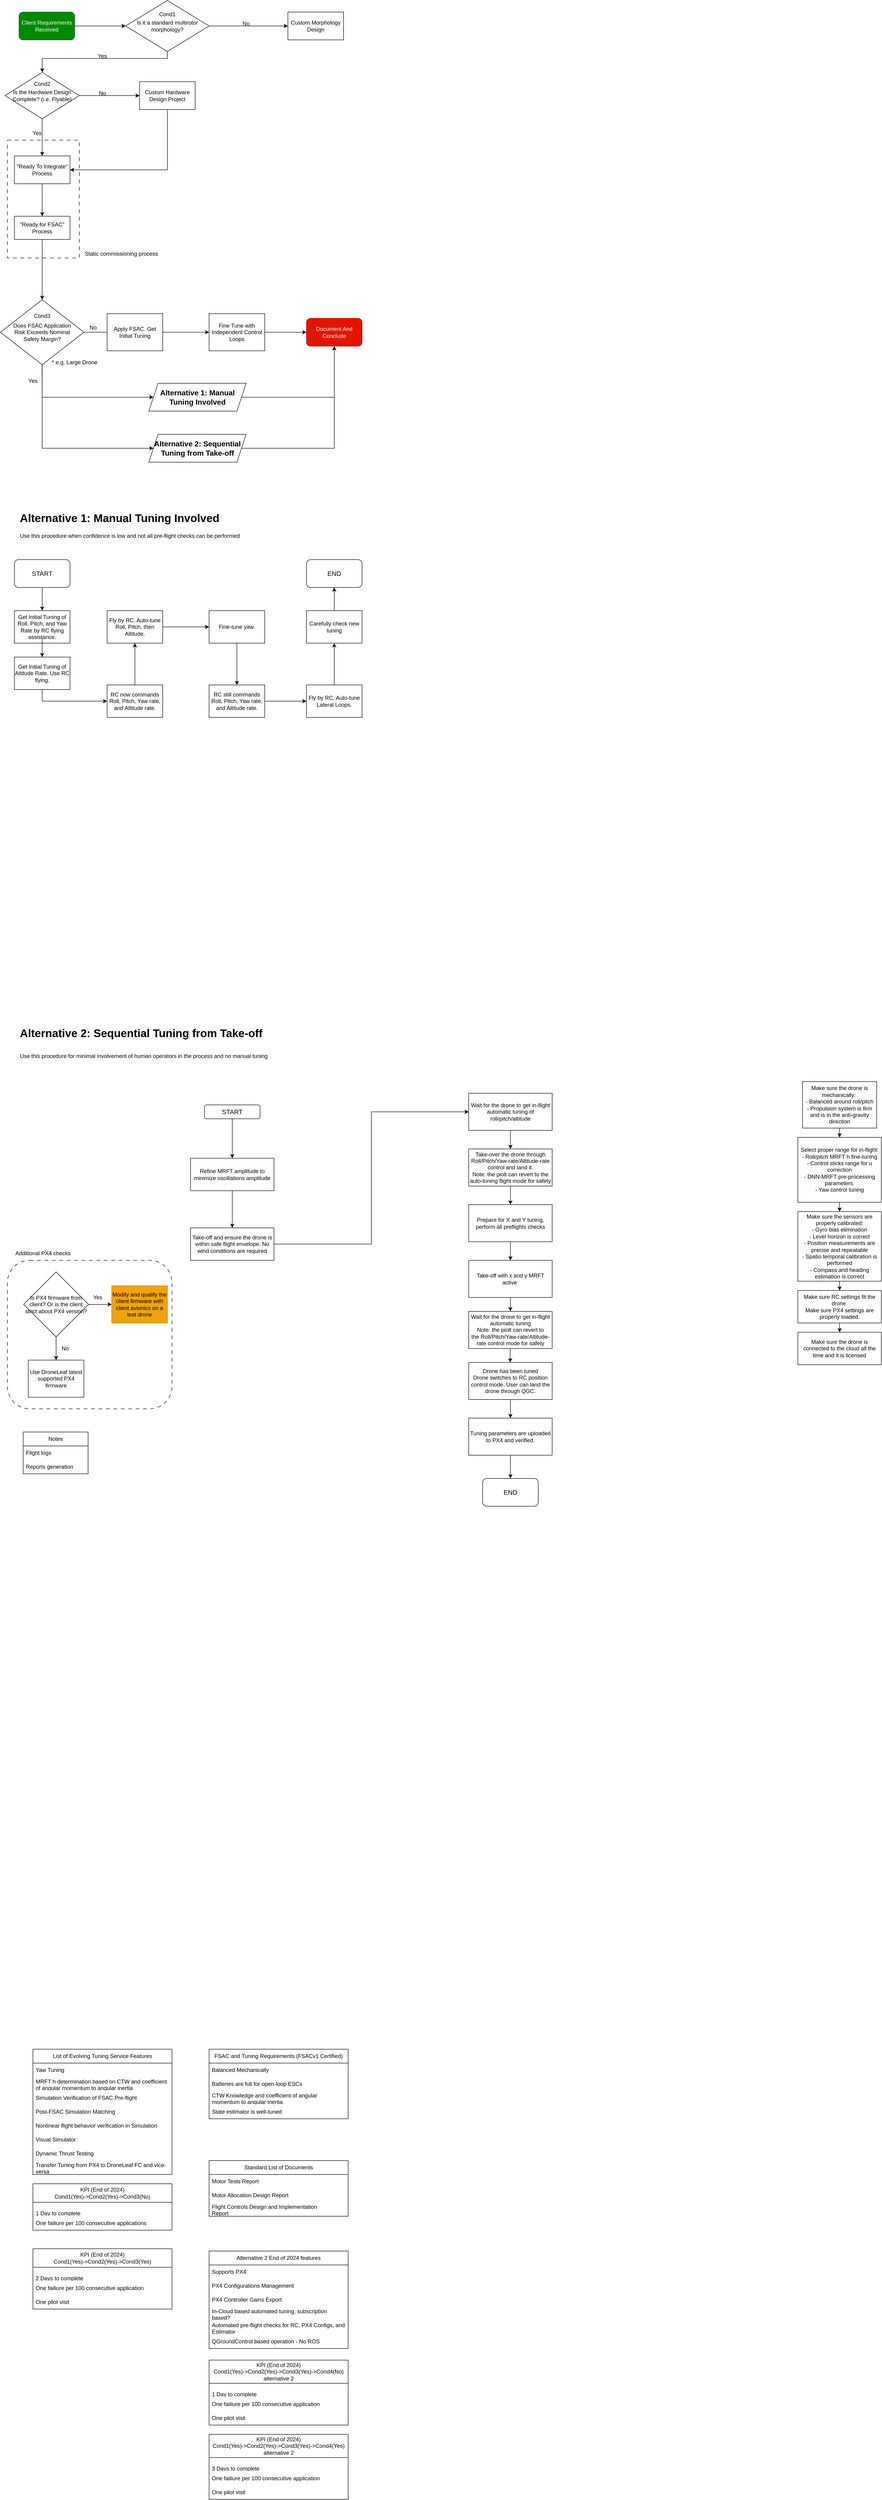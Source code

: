 <mxfile version="25.0.1">
  <diagram name="Page-1" id="izCItK5VorsNNd59iz4u">
    <mxGraphModel dx="993" dy="635" grid="1" gridSize="10" guides="1" tooltips="1" connect="1" arrows="1" fold="1" page="1" pageScale="1" pageWidth="850" pageHeight="1100" math="0" shadow="0">
      <root>
        <mxCell id="0" />
        <mxCell id="1" parent="0" />
        <mxCell id="DKOdvGpKEaqnOgcf_qUs-12" value="" style="rounded=1;whiteSpace=wrap;html=1;fillColor=none;dashed=1;dashPattern=8 8;" vertex="1" parent="1">
          <mxGeometry x="15" y="2740" width="355" height="320" as="geometry" />
        </mxCell>
        <mxCell id="mrgJpv-Cbxdc2usGM0ly-1" value="" style="rounded=0;whiteSpace=wrap;html=1;fillColor=none;dashed=1;dashPattern=8 8;" parent="1" vertex="1">
          <mxGeometry x="15" y="326" width="155" height="254" as="geometry" />
        </mxCell>
        <mxCell id="Sihe68HLiFX0lgeWzyt1-1" value="Is it a standard multirotor morphology?" style="rhombus;whiteSpace=wrap;html=1;" parent="1" vertex="1">
          <mxGeometry x="270" y="25" width="180" height="110" as="geometry" />
        </mxCell>
        <mxCell id="Sihe68HLiFX0lgeWzyt1-2" value="Client Requirements Received" style="rounded=1;whiteSpace=wrap;html=1;fillColor=#008a00;fontColor=#ffffff;strokeColor=#005700;" parent="1" vertex="1">
          <mxGeometry x="40" y="50" width="120" height="60" as="geometry" />
        </mxCell>
        <mxCell id="Sihe68HLiFX0lgeWzyt1-3" value="Custom Morphology Design" style="rounded=0;whiteSpace=wrap;html=1;" parent="1" vertex="1">
          <mxGeometry x="620" y="50" width="120" height="60" as="geometry" />
        </mxCell>
        <mxCell id="Sihe68HLiFX0lgeWzyt1-4" value="" style="endArrow=classic;html=1;rounded=0;exitX=1;exitY=0.5;exitDx=0;exitDy=0;" parent="1" source="Sihe68HLiFX0lgeWzyt1-1" target="Sihe68HLiFX0lgeWzyt1-3" edge="1">
          <mxGeometry width="50" height="50" relative="1" as="geometry">
            <mxPoint x="400" y="450" as="sourcePoint" />
            <mxPoint x="450" y="400" as="targetPoint" />
          </mxGeometry>
        </mxCell>
        <mxCell id="Sihe68HLiFX0lgeWzyt1-5" value="&lt;div&gt;No&lt;/div&gt;" style="text;html=1;align=center;verticalAlign=middle;whiteSpace=wrap;rounded=0;" parent="1" vertex="1">
          <mxGeometry x="500" y="60" width="60" height="30" as="geometry" />
        </mxCell>
        <mxCell id="Sihe68HLiFX0lgeWzyt1-6" value="" style="endArrow=classic;html=1;rounded=0;exitX=1;exitY=0.5;exitDx=0;exitDy=0;" parent="1" source="Sihe68HLiFX0lgeWzyt1-2" target="Sihe68HLiFX0lgeWzyt1-1" edge="1">
          <mxGeometry width="50" height="50" relative="1" as="geometry">
            <mxPoint x="400" y="450" as="sourcePoint" />
            <mxPoint x="450" y="400" as="targetPoint" />
          </mxGeometry>
        </mxCell>
        <mxCell id="Sihe68HLiFX0lgeWzyt1-9" value="" style="endArrow=classic;html=1;rounded=0;exitX=0.5;exitY=1;exitDx=0;exitDy=0;entryX=0.5;entryY=0;entryDx=0;entryDy=0;" parent="1" source="Sihe68HLiFX0lgeWzyt1-1" edge="1">
          <mxGeometry width="50" height="50" relative="1" as="geometry">
            <mxPoint x="400" y="450" as="sourcePoint" />
            <mxPoint x="90" y="180" as="targetPoint" />
            <Array as="points">
              <mxPoint x="360" y="150" />
              <mxPoint x="90" y="150" />
            </Array>
          </mxGeometry>
        </mxCell>
        <mxCell id="Sihe68HLiFX0lgeWzyt1-10" value="Yes" style="text;html=1;align=center;verticalAlign=middle;whiteSpace=wrap;rounded=0;" parent="1" vertex="1">
          <mxGeometry x="190" y="130" width="60" height="30" as="geometry" />
        </mxCell>
        <mxCell id="Sihe68HLiFX0lgeWzyt1-11" value="&quot;Ready To Integrate&quot; Process" style="rounded=0;whiteSpace=wrap;html=1;" parent="1" vertex="1">
          <mxGeometry x="30" y="360" width="120" height="60" as="geometry" />
        </mxCell>
        <mxCell id="Sihe68HLiFX0lgeWzyt1-12" value="Is the Hardware Design Complete? (i.e. Flyable)" style="rhombus;whiteSpace=wrap;html=1;" parent="1" vertex="1">
          <mxGeometry x="10" y="180" width="160" height="100" as="geometry" />
        </mxCell>
        <mxCell id="Sihe68HLiFX0lgeWzyt1-13" value="Custom Hardware Design Project" style="rounded=0;whiteSpace=wrap;html=1;" parent="1" vertex="1">
          <mxGeometry x="300" y="200" width="120" height="60" as="geometry" />
        </mxCell>
        <mxCell id="Sihe68HLiFX0lgeWzyt1-14" value="" style="endArrow=classic;html=1;rounded=0;exitX=1;exitY=0.5;exitDx=0;exitDy=0;" parent="1" source="Sihe68HLiFX0lgeWzyt1-12" edge="1">
          <mxGeometry width="50" height="50" relative="1" as="geometry">
            <mxPoint x="200" y="230" as="sourcePoint" />
            <mxPoint x="300" y="230" as="targetPoint" />
          </mxGeometry>
        </mxCell>
        <mxCell id="Sihe68HLiFX0lgeWzyt1-15" value="&lt;div&gt;No&lt;/div&gt;" style="text;html=1;align=center;verticalAlign=middle;whiteSpace=wrap;rounded=0;" parent="1" vertex="1">
          <mxGeometry x="190" y="210" width="60" height="30" as="geometry" />
        </mxCell>
        <mxCell id="Sihe68HLiFX0lgeWzyt1-16" value="" style="endArrow=classic;html=1;rounded=0;exitX=0.5;exitY=1;exitDx=0;exitDy=0;entryX=0.5;entryY=0;entryDx=0;entryDy=0;" parent="1" source="Sihe68HLiFX0lgeWzyt1-12" target="Sihe68HLiFX0lgeWzyt1-11" edge="1">
          <mxGeometry width="50" height="50" relative="1" as="geometry">
            <mxPoint x="460" y="90" as="sourcePoint" />
            <mxPoint x="630" y="90" as="targetPoint" />
          </mxGeometry>
        </mxCell>
        <mxCell id="Sihe68HLiFX0lgeWzyt1-17" value="Yes" style="text;html=1;align=center;verticalAlign=middle;whiteSpace=wrap;rounded=0;" parent="1" vertex="1">
          <mxGeometry x="49" y="296" width="60" height="30" as="geometry" />
        </mxCell>
        <mxCell id="Sihe68HLiFX0lgeWzyt1-20" value="" style="endArrow=classic;html=1;rounded=0;exitX=0.5;exitY=1;exitDx=0;exitDy=0;entryX=1;entryY=0.5;entryDx=0;entryDy=0;" parent="1" source="Sihe68HLiFX0lgeWzyt1-13" target="Sihe68HLiFX0lgeWzyt1-11" edge="1">
          <mxGeometry width="50" height="50" relative="1" as="geometry">
            <mxPoint x="170" y="90" as="sourcePoint" />
            <mxPoint x="280" y="90" as="targetPoint" />
            <Array as="points">
              <mxPoint x="360" y="390" />
            </Array>
          </mxGeometry>
        </mxCell>
        <mxCell id="Sihe68HLiFX0lgeWzyt1-21" value="" style="endArrow=classic;html=1;rounded=0;exitX=0.5;exitY=1;exitDx=0;exitDy=0;entryX=0.5;entryY=0;entryDx=0;entryDy=0;" parent="1" source="Sihe68HLiFX0lgeWzyt1-11" target="Sihe68HLiFX0lgeWzyt1-23" edge="1">
          <mxGeometry width="50" height="50" relative="1" as="geometry">
            <mxPoint x="170" y="90" as="sourcePoint" />
            <mxPoint x="90" y="440" as="targetPoint" />
          </mxGeometry>
        </mxCell>
        <mxCell id="Sihe68HLiFX0lgeWzyt1-23" value="&quot;Ready for FSAC&quot; Process" style="rounded=0;whiteSpace=wrap;html=1;" parent="1" vertex="1">
          <mxGeometry x="30" y="490" width="120" height="50" as="geometry" />
        </mxCell>
        <mxCell id="Sihe68HLiFX0lgeWzyt1-25" value="" style="endArrow=classic;html=1;rounded=0;exitX=0.5;exitY=1;exitDx=0;exitDy=0;entryX=0.5;entryY=0;entryDx=0;entryDy=0;" parent="1" source="Sihe68HLiFX0lgeWzyt1-23" edge="1">
          <mxGeometry width="50" height="50" relative="1" as="geometry">
            <mxPoint x="99.5" y="540" as="sourcePoint" />
            <mxPoint x="90" y="670" as="targetPoint" />
          </mxGeometry>
        </mxCell>
        <mxCell id="Sihe68HLiFX0lgeWzyt1-26" value="Does FSAC Application Risk Exceeds Nominal Safety Margin?" style="rhombus;whiteSpace=wrap;html=1;spacing=18;" parent="1" vertex="1">
          <mxGeometry y="670" width="180" height="140" as="geometry" />
        </mxCell>
        <mxCell id="Sihe68HLiFX0lgeWzyt1-28" value="" style="endArrow=classic;html=1;rounded=0;exitX=1;exitY=0.5;exitDx=0;exitDy=0;" parent="1" edge="1">
          <mxGeometry width="50" height="50" relative="1" as="geometry">
            <mxPoint x="180" y="740" as="sourcePoint" />
            <mxPoint x="350" y="740" as="targetPoint" />
          </mxGeometry>
        </mxCell>
        <mxCell id="Sihe68HLiFX0lgeWzyt1-29" value="&lt;div&gt;No&lt;/div&gt;" style="text;html=1;align=center;verticalAlign=middle;whiteSpace=wrap;rounded=0;" parent="1" vertex="1">
          <mxGeometry x="170" y="715" width="60" height="30" as="geometry" />
        </mxCell>
        <mxCell id="Sihe68HLiFX0lgeWzyt1-30" value="Apply FSAC. Get Initial Tuning" style="rounded=0;whiteSpace=wrap;html=1;" parent="1" vertex="1">
          <mxGeometry x="230" y="700" width="120" height="80" as="geometry" />
        </mxCell>
        <mxCell id="Sihe68HLiFX0lgeWzyt1-31" value="Yes" style="text;html=1;align=center;verticalAlign=middle;whiteSpace=wrap;rounded=0;" parent="1" vertex="1">
          <mxGeometry x="40" y="830" width="60" height="30" as="geometry" />
        </mxCell>
        <mxCell id="Sihe68HLiFX0lgeWzyt1-32" value="" style="endArrow=classic;html=1;rounded=0;exitX=0.5;exitY=1;exitDx=0;exitDy=0;entryX=0;entryY=0.5;entryDx=0;entryDy=0;" parent="1" target="kK3d28XH1DaZ-TZ7ljom-17" edge="1">
          <mxGeometry width="50" height="50" relative="1" as="geometry">
            <mxPoint x="89.71" y="810" as="sourcePoint" />
            <mxPoint x="90" y="860" as="targetPoint" />
            <Array as="points">
              <mxPoint x="90" y="880" />
            </Array>
          </mxGeometry>
        </mxCell>
        <mxCell id="Sihe68HLiFX0lgeWzyt1-34" value="* e.g. Large Drone" style="text;html=1;align=center;verticalAlign=middle;whiteSpace=wrap;rounded=0;" parent="1" vertex="1">
          <mxGeometry x="90" y="790" width="140" height="30" as="geometry" />
        </mxCell>
        <mxCell id="Sihe68HLiFX0lgeWzyt1-35" value="List of Evolving Tuning Service Features" style="swimlane;fontStyle=0;childLayout=stackLayout;horizontal=1;startSize=30;horizontalStack=0;resizeParent=1;resizeParentMax=0;resizeLast=0;collapsible=1;marginBottom=0;whiteSpace=wrap;html=1;" parent="1" vertex="1">
          <mxGeometry x="70" y="4440" width="300" height="270" as="geometry" />
        </mxCell>
        <mxCell id="Sihe68HLiFX0lgeWzyt1-36" value="Yaw Tuning" style="text;strokeColor=none;fillColor=none;align=left;verticalAlign=middle;spacingLeft=4;spacingRight=4;overflow=hidden;points=[[0,0.5],[1,0.5]];portConstraint=eastwest;rotatable=0;whiteSpace=wrap;html=1;" parent="Sihe68HLiFX0lgeWzyt1-35" vertex="1">
          <mxGeometry y="30" width="300" height="30" as="geometry" />
        </mxCell>
        <mxCell id="Sihe68HLiFX0lgeWzyt1-83" value="MRFT h determination based on CTW and coefficient of angular momentum to angular inertia" style="text;strokeColor=none;fillColor=none;align=left;verticalAlign=middle;spacingLeft=4;spacingRight=4;overflow=hidden;points=[[0,0.5],[1,0.5]];portConstraint=eastwest;rotatable=0;whiteSpace=wrap;html=1;" parent="Sihe68HLiFX0lgeWzyt1-35" vertex="1">
          <mxGeometry y="60" width="300" height="30" as="geometry" />
        </mxCell>
        <mxCell id="Sihe68HLiFX0lgeWzyt1-37" value="Simulation Verification of FSAC Pre-flight" style="text;strokeColor=none;fillColor=none;align=left;verticalAlign=middle;spacingLeft=4;spacingRight=4;overflow=hidden;points=[[0,0.5],[1,0.5]];portConstraint=eastwest;rotatable=0;whiteSpace=wrap;html=1;" parent="Sihe68HLiFX0lgeWzyt1-35" vertex="1">
          <mxGeometry y="90" width="300" height="30" as="geometry" />
        </mxCell>
        <mxCell id="Sihe68HLiFX0lgeWzyt1-38" value="&lt;div&gt;Post-FSAC Simulation Matching&lt;/div&gt;" style="text;strokeColor=none;fillColor=none;align=left;verticalAlign=middle;spacingLeft=4;spacingRight=4;overflow=hidden;points=[[0,0.5],[1,0.5]];portConstraint=eastwest;rotatable=0;whiteSpace=wrap;html=1;" parent="Sihe68HLiFX0lgeWzyt1-35" vertex="1">
          <mxGeometry y="120" width="300" height="30" as="geometry" />
        </mxCell>
        <mxCell id="Sihe68HLiFX0lgeWzyt1-62" value="Nonlinear flight behavior verification in Simulation" style="text;strokeColor=none;fillColor=none;align=left;verticalAlign=middle;spacingLeft=4;spacingRight=4;overflow=hidden;points=[[0,0.5],[1,0.5]];portConstraint=eastwest;rotatable=0;whiteSpace=wrap;html=1;" parent="Sihe68HLiFX0lgeWzyt1-35" vertex="1">
          <mxGeometry y="150" width="300" height="30" as="geometry" />
        </mxCell>
        <mxCell id="Sihe68HLiFX0lgeWzyt1-66" value="Visual Simulator" style="text;strokeColor=none;fillColor=none;align=left;verticalAlign=middle;spacingLeft=4;spacingRight=4;overflow=hidden;points=[[0,0.5],[1,0.5]];portConstraint=eastwest;rotatable=0;whiteSpace=wrap;html=1;" parent="Sihe68HLiFX0lgeWzyt1-35" vertex="1">
          <mxGeometry y="180" width="300" height="30" as="geometry" />
        </mxCell>
        <mxCell id="Sihe68HLiFX0lgeWzyt1-89" value="Dynamic Thrust Testing" style="text;strokeColor=none;fillColor=none;align=left;verticalAlign=middle;spacingLeft=4;spacingRight=4;overflow=hidden;points=[[0,0.5],[1,0.5]];portConstraint=eastwest;rotatable=0;whiteSpace=wrap;html=1;" parent="Sihe68HLiFX0lgeWzyt1-35" vertex="1">
          <mxGeometry y="210" width="300" height="30" as="geometry" />
        </mxCell>
        <mxCell id="D-SbIaxSeyrEKUv8--m0-10" value="Transfer Tuning from PX4 to DroneLeaf FC and vice-versa" style="text;strokeColor=none;fillColor=none;align=left;verticalAlign=middle;spacingLeft=4;spacingRight=4;overflow=hidden;points=[[0,0.5],[1,0.5]];portConstraint=eastwest;rotatable=0;whiteSpace=wrap;html=1;" parent="Sihe68HLiFX0lgeWzyt1-35" vertex="1">
          <mxGeometry y="240" width="300" height="30" as="geometry" />
        </mxCell>
        <mxCell id="Sihe68HLiFX0lgeWzyt1-55" value="Fine Tune with Independent Control Loops" style="rounded=0;whiteSpace=wrap;html=1;" parent="1" vertex="1">
          <mxGeometry x="450" y="700" width="120" height="80" as="geometry" />
        </mxCell>
        <mxCell id="Sihe68HLiFX0lgeWzyt1-56" value="" style="endArrow=classic;html=1;rounded=0;exitX=1;exitY=0.5;exitDx=0;exitDy=0;entryX=0;entryY=0.5;entryDx=0;entryDy=0;" parent="1" source="Sihe68HLiFX0lgeWzyt1-30" target="Sihe68HLiFX0lgeWzyt1-55" edge="1">
          <mxGeometry width="50" height="50" relative="1" as="geometry">
            <mxPoint x="360" y="905" as="sourcePoint" />
            <mxPoint x="460" y="905" as="targetPoint" />
          </mxGeometry>
        </mxCell>
        <mxCell id="Sihe68HLiFX0lgeWzyt1-57" value="FSAC and Tuning Requirements (FSACv1 Certified)" style="swimlane;fontStyle=0;childLayout=stackLayout;horizontal=1;startSize=30;horizontalStack=0;resizeParent=1;resizeParentMax=0;resizeLast=0;collapsible=1;marginBottom=0;whiteSpace=wrap;html=1;" parent="1" vertex="1">
          <mxGeometry x="450" y="4440" width="300" height="150" as="geometry" />
        </mxCell>
        <mxCell id="Sihe68HLiFX0lgeWzyt1-58" value="Balanced Mechanically" style="text;strokeColor=none;fillColor=none;align=left;verticalAlign=middle;spacingLeft=4;spacingRight=4;overflow=hidden;points=[[0,0.5],[1,0.5]];portConstraint=eastwest;rotatable=0;whiteSpace=wrap;html=1;" parent="Sihe68HLiFX0lgeWzyt1-57" vertex="1">
          <mxGeometry y="30" width="300" height="30" as="geometry" />
        </mxCell>
        <mxCell id="Sihe68HLiFX0lgeWzyt1-59" value="&lt;div&gt;Batteries are full for open-loop ESCs&lt;/div&gt;" style="text;strokeColor=none;fillColor=none;align=left;verticalAlign=middle;spacingLeft=4;spacingRight=4;overflow=hidden;points=[[0,0.5],[1,0.5]];portConstraint=eastwest;rotatable=0;whiteSpace=wrap;html=1;" parent="Sihe68HLiFX0lgeWzyt1-57" vertex="1">
          <mxGeometry y="60" width="300" height="30" as="geometry" />
        </mxCell>
        <mxCell id="Sihe68HLiFX0lgeWzyt1-82" value="CTW Knowledge and coefficient of angular momentum to angular inertia" style="text;strokeColor=none;fillColor=none;align=left;verticalAlign=middle;spacingLeft=4;spacingRight=4;overflow=hidden;points=[[0,0.5],[1,0.5]];portConstraint=eastwest;rotatable=0;whiteSpace=wrap;html=1;" parent="Sihe68HLiFX0lgeWzyt1-57" vertex="1">
          <mxGeometry y="90" width="300" height="30" as="geometry" />
        </mxCell>
        <mxCell id="Sihe68HLiFX0lgeWzyt1-88" value="State estimator is well-tuned" style="text;strokeColor=none;fillColor=none;align=left;verticalAlign=middle;spacingLeft=4;spacingRight=4;overflow=hidden;points=[[0,0.5],[1,0.5]];portConstraint=eastwest;rotatable=0;whiteSpace=wrap;html=1;" parent="Sihe68HLiFX0lgeWzyt1-57" vertex="1">
          <mxGeometry y="120" width="300" height="30" as="geometry" />
        </mxCell>
        <mxCell id="Sihe68HLiFX0lgeWzyt1-63" value="Document And Conclude" style="rounded=1;whiteSpace=wrap;html=1;fillColor=#e51400;fontColor=#ffffff;strokeColor=#B20000;" parent="1" vertex="1">
          <mxGeometry x="660" y="710" width="120" height="60" as="geometry" />
        </mxCell>
        <mxCell id="Sihe68HLiFX0lgeWzyt1-64" value="" style="endArrow=classic;html=1;rounded=0;exitX=1;exitY=0.5;exitDx=0;exitDy=0;entryX=0;entryY=0.5;entryDx=0;entryDy=0;" parent="1" source="Sihe68HLiFX0lgeWzyt1-55" target="Sihe68HLiFX0lgeWzyt1-63" edge="1">
          <mxGeometry width="50" height="50" relative="1" as="geometry">
            <mxPoint x="360" y="750" as="sourcePoint" />
            <mxPoint x="460" y="750" as="targetPoint" />
          </mxGeometry>
        </mxCell>
        <mxCell id="Sihe68HLiFX0lgeWzyt1-67" value="KPI (End of 2024)&lt;br&gt;&lt;div&gt;Cond1(Yes)-&amp;gt;Cond2(Yes)-&amp;gt;Cond3(No)&lt;/div&gt;" style="swimlane;fontStyle=0;childLayout=stackLayout;horizontal=1;startSize=40;horizontalStack=0;resizeParent=1;resizeParentMax=0;resizeLast=0;collapsible=1;marginBottom=0;whiteSpace=wrap;html=1;" parent="1" vertex="1">
          <mxGeometry x="70" y="4730" width="300" height="100" as="geometry" />
        </mxCell>
        <mxCell id="Sihe68HLiFX0lgeWzyt1-68" value="&lt;div&gt;&lt;br&gt;&lt;/div&gt;&lt;div&gt;1 Day to complete&lt;/div&gt;&lt;div&gt;&lt;br&gt;&lt;/div&gt;" style="text;strokeColor=none;fillColor=none;align=left;verticalAlign=middle;spacingLeft=4;spacingRight=4;overflow=hidden;points=[[0,0.5],[1,0.5]];portConstraint=eastwest;rotatable=0;whiteSpace=wrap;html=1;" parent="Sihe68HLiFX0lgeWzyt1-67" vertex="1">
          <mxGeometry y="40" width="300" height="30" as="geometry" />
        </mxCell>
        <mxCell id="Sihe68HLiFX0lgeWzyt1-70" value="One failiure per 100 consecutive applications" style="text;strokeColor=none;fillColor=none;align=left;verticalAlign=middle;spacingLeft=4;spacingRight=4;overflow=hidden;points=[[0,0.5],[1,0.5]];portConstraint=eastwest;rotatable=0;whiteSpace=wrap;html=1;" parent="Sihe68HLiFX0lgeWzyt1-67" vertex="1">
          <mxGeometry y="70" width="300" height="30" as="geometry" />
        </mxCell>
        <mxCell id="Sihe68HLiFX0lgeWzyt1-73" value="Cond1" style="text;html=1;align=center;verticalAlign=middle;whiteSpace=wrap;rounded=0;" parent="1" vertex="1">
          <mxGeometry x="330" y="40" width="60" height="30" as="geometry" />
        </mxCell>
        <mxCell id="Sihe68HLiFX0lgeWzyt1-74" value="Cond2" style="text;html=1;align=center;verticalAlign=middle;whiteSpace=wrap;rounded=0;" parent="1" vertex="1">
          <mxGeometry x="60" y="190" width="60" height="30" as="geometry" />
        </mxCell>
        <mxCell id="Sihe68HLiFX0lgeWzyt1-75" value="&lt;div&gt;Cond3&lt;/div&gt;" style="text;html=1;align=center;verticalAlign=middle;whiteSpace=wrap;rounded=0;" parent="1" vertex="1">
          <mxGeometry x="60" y="690" width="60" height="30" as="geometry" />
        </mxCell>
        <mxCell id="Sihe68HLiFX0lgeWzyt1-76" value="Standard List of Documents" style="swimlane;fontStyle=0;childLayout=stackLayout;horizontal=1;startSize=30;horizontalStack=0;resizeParent=1;resizeParentMax=0;resizeLast=0;collapsible=1;marginBottom=0;whiteSpace=wrap;html=1;" parent="1" vertex="1">
          <mxGeometry x="450" y="4680" width="300" height="120" as="geometry" />
        </mxCell>
        <mxCell id="Sihe68HLiFX0lgeWzyt1-77" value="Motor Tests Report" style="text;strokeColor=none;fillColor=none;align=left;verticalAlign=middle;spacingLeft=4;spacingRight=4;overflow=hidden;points=[[0,0.5],[1,0.5]];portConstraint=eastwest;rotatable=0;whiteSpace=wrap;html=1;" parent="Sihe68HLiFX0lgeWzyt1-76" vertex="1">
          <mxGeometry y="30" width="300" height="30" as="geometry" />
        </mxCell>
        <mxCell id="Sihe68HLiFX0lgeWzyt1-78" value="Motor Allocation Design Report" style="text;strokeColor=none;fillColor=none;align=left;verticalAlign=middle;spacingLeft=4;spacingRight=4;overflow=hidden;points=[[0,0.5],[1,0.5]];portConstraint=eastwest;rotatable=0;whiteSpace=wrap;html=1;" parent="Sihe68HLiFX0lgeWzyt1-76" vertex="1">
          <mxGeometry y="60" width="300" height="30" as="geometry" />
        </mxCell>
        <mxCell id="Sihe68HLiFX0lgeWzyt1-90" value="Flight Controls Design and Implementation &lt;br&gt;Report" style="text;strokeColor=none;fillColor=none;align=left;verticalAlign=middle;spacingLeft=4;spacingRight=4;overflow=hidden;points=[[0,0.5],[1,0.5]];portConstraint=eastwest;rotatable=0;whiteSpace=wrap;html=1;" parent="Sihe68HLiFX0lgeWzyt1-76" vertex="1">
          <mxGeometry y="90" width="300" height="30" as="geometry" />
        </mxCell>
        <mxCell id="Sihe68HLiFX0lgeWzyt1-84" value="KPI (End of 2024)&lt;div&gt;Cond1(Yes)-&amp;gt;Cond2(Yes)-&amp;gt;Cond3(Yes)&lt;/div&gt;" style="swimlane;fontStyle=0;childLayout=stackLayout;horizontal=1;startSize=40;horizontalStack=0;resizeParent=1;resizeParentMax=0;resizeLast=0;collapsible=1;marginBottom=0;whiteSpace=wrap;html=1;" parent="1" vertex="1">
          <mxGeometry x="70" y="4870" width="300" height="130" as="geometry" />
        </mxCell>
        <mxCell id="Sihe68HLiFX0lgeWzyt1-85" value="&lt;div&gt;&lt;br&gt;&lt;/div&gt;&lt;div&gt;2 Days to complete&lt;/div&gt;&lt;div&gt;&lt;br&gt;&lt;/div&gt;" style="text;strokeColor=none;fillColor=none;align=left;verticalAlign=middle;spacingLeft=4;spacingRight=4;overflow=hidden;points=[[0,0.5],[1,0.5]];portConstraint=eastwest;rotatable=0;whiteSpace=wrap;html=1;" parent="Sihe68HLiFX0lgeWzyt1-84" vertex="1">
          <mxGeometry y="40" width="300" height="30" as="geometry" />
        </mxCell>
        <mxCell id="Sihe68HLiFX0lgeWzyt1-86" value="One failiure per 100 consecutive application" style="text;strokeColor=none;fillColor=none;align=left;verticalAlign=middle;spacingLeft=4;spacingRight=4;overflow=hidden;points=[[0,0.5],[1,0.5]];portConstraint=eastwest;rotatable=0;whiteSpace=wrap;html=1;" parent="Sihe68HLiFX0lgeWzyt1-84" vertex="1">
          <mxGeometry y="70" width="300" height="30" as="geometry" />
        </mxCell>
        <mxCell id="Sihe68HLiFX0lgeWzyt1-87" value="One pilot visit" style="text;strokeColor=none;fillColor=none;align=left;verticalAlign=middle;spacingLeft=4;spacingRight=4;overflow=hidden;points=[[0,0.5],[1,0.5]];portConstraint=eastwest;rotatable=0;whiteSpace=wrap;html=1;" parent="Sihe68HLiFX0lgeWzyt1-84" vertex="1">
          <mxGeometry y="100" width="300" height="30" as="geometry" />
        </mxCell>
        <mxCell id="kK3d28XH1DaZ-TZ7ljom-2" value="Get Initial Tuning of Roll, Pitch, and Yaw Rate by RC flying assistance." style="rounded=0;whiteSpace=wrap;html=1;" parent="1" vertex="1">
          <mxGeometry x="30" y="1340" width="120" height="70" as="geometry" />
        </mxCell>
        <mxCell id="kK3d28XH1DaZ-TZ7ljom-3" value="Get Initial Tuning of Altitude Rate. Use RC flying." style="rounded=0;whiteSpace=wrap;html=1;" parent="1" vertex="1">
          <mxGeometry x="30" y="1440" width="120" height="70" as="geometry" />
        </mxCell>
        <mxCell id="kK3d28XH1DaZ-TZ7ljom-4" value="" style="endArrow=classic;html=1;rounded=0;entryX=0.5;entryY=0;entryDx=0;entryDy=0;" parent="1" edge="1">
          <mxGeometry width="50" height="50" relative="1" as="geometry">
            <mxPoint x="90" y="1400" as="sourcePoint" />
            <mxPoint x="90" y="1440" as="targetPoint" />
          </mxGeometry>
        </mxCell>
        <mxCell id="kK3d28XH1DaZ-TZ7ljom-5" value="Fly by RC. Auto-tune Roll, Pitch, then Altitude." style="rounded=0;whiteSpace=wrap;html=1;" parent="1" vertex="1">
          <mxGeometry x="230" y="1340" width="120" height="70" as="geometry" />
        </mxCell>
        <mxCell id="kK3d28XH1DaZ-TZ7ljom-6" value="" style="endArrow=classic;html=1;rounded=0;exitX=0.5;exitY=1;exitDx=0;exitDy=0;entryX=0;entryY=0.5;entryDx=0;entryDy=0;" parent="1" source="kK3d28XH1DaZ-TZ7ljom-3" target="kK3d28XH1DaZ-TZ7ljom-9" edge="1">
          <mxGeometry width="50" height="50" relative="1" as="geometry">
            <mxPoint x="190" y="1230" as="sourcePoint" />
            <mxPoint x="360" y="1230" as="targetPoint" />
            <Array as="points">
              <mxPoint x="90" y="1535" />
            </Array>
          </mxGeometry>
        </mxCell>
        <mxCell id="kK3d28XH1DaZ-TZ7ljom-7" value="Fine-tune yaw." style="rounded=0;whiteSpace=wrap;html=1;" parent="1" vertex="1">
          <mxGeometry x="450" y="1340" width="120" height="70" as="geometry" />
        </mxCell>
        <mxCell id="kK3d28XH1DaZ-TZ7ljom-8" value="" style="endArrow=classic;html=1;rounded=0;exitX=1;exitY=0.5;exitDx=0;exitDy=0;entryX=0;entryY=0.5;entryDx=0;entryDy=0;" parent="1" source="kK3d28XH1DaZ-TZ7ljom-5" target="kK3d28XH1DaZ-TZ7ljom-7" edge="1">
          <mxGeometry width="50" height="50" relative="1" as="geometry">
            <mxPoint x="99.71" y="1400" as="sourcePoint" />
            <mxPoint x="100" y="1450" as="targetPoint" />
          </mxGeometry>
        </mxCell>
        <mxCell id="kK3d28XH1DaZ-TZ7ljom-9" value="RC now commands Roll, Pitch, Yaw rate, and Altitude rate." style="rounded=0;whiteSpace=wrap;html=1;" parent="1" vertex="1">
          <mxGeometry x="230" y="1500" width="120" height="70" as="geometry" />
        </mxCell>
        <mxCell id="kK3d28XH1DaZ-TZ7ljom-10" value="" style="endArrow=classic;html=1;rounded=0;exitX=0.5;exitY=0;exitDx=0;exitDy=0;" parent="1" source="kK3d28XH1DaZ-TZ7ljom-9" target="kK3d28XH1DaZ-TZ7ljom-5" edge="1">
          <mxGeometry width="50" height="50" relative="1" as="geometry">
            <mxPoint x="99.71" y="1400" as="sourcePoint" />
            <mxPoint x="100" y="1450" as="targetPoint" />
          </mxGeometry>
        </mxCell>
        <mxCell id="kK3d28XH1DaZ-TZ7ljom-11" value="RC still commands Roll, Pitch, Yaw rate, and Altitude rate." style="rounded=0;whiteSpace=wrap;html=1;" parent="1" vertex="1">
          <mxGeometry x="450" y="1500" width="120" height="70" as="geometry" />
        </mxCell>
        <mxCell id="kK3d28XH1DaZ-TZ7ljom-12" value="" style="endArrow=classic;html=1;rounded=0;exitX=0.5;exitY=1;exitDx=0;exitDy=0;entryX=0.5;entryY=0;entryDx=0;entryDy=0;" parent="1" source="kK3d28XH1DaZ-TZ7ljom-7" target="kK3d28XH1DaZ-TZ7ljom-11" edge="1">
          <mxGeometry width="50" height="50" relative="1" as="geometry">
            <mxPoint x="280" y="1510" as="sourcePoint" />
            <mxPoint x="280" y="1420" as="targetPoint" />
          </mxGeometry>
        </mxCell>
        <mxCell id="kK3d28XH1DaZ-TZ7ljom-13" value="Fly by RC. Auto-tune Lateral Loops." style="rounded=0;whiteSpace=wrap;html=1;" parent="1" vertex="1">
          <mxGeometry x="660" y="1500" width="120" height="70" as="geometry" />
        </mxCell>
        <mxCell id="kK3d28XH1DaZ-TZ7ljom-14" value="" style="endArrow=classic;html=1;rounded=0;exitX=1;exitY=0.5;exitDx=0;exitDy=0;entryX=0;entryY=0.5;entryDx=0;entryDy=0;" parent="1" source="kK3d28XH1DaZ-TZ7ljom-11" target="kK3d28XH1DaZ-TZ7ljom-13" edge="1">
          <mxGeometry width="50" height="50" relative="1" as="geometry">
            <mxPoint x="360" y="1385" as="sourcePoint" />
            <mxPoint x="460" y="1385" as="targetPoint" />
          </mxGeometry>
        </mxCell>
        <mxCell id="kK3d28XH1DaZ-TZ7ljom-15" value="" style="endArrow=classic;html=1;rounded=0;exitX=0.5;exitY=0;exitDx=0;exitDy=0;entryX=0.5;entryY=1;entryDx=0;entryDy=0;" parent="1" source="kK3d28XH1DaZ-TZ7ljom-13" target="kK3d28XH1DaZ-TZ7ljom-16" edge="1">
          <mxGeometry width="50" height="50" relative="1" as="geometry">
            <mxPoint x="719.41" y="1490" as="sourcePoint" />
            <mxPoint x="719.41" y="1400" as="targetPoint" />
          </mxGeometry>
        </mxCell>
        <mxCell id="kK3d28XH1DaZ-TZ7ljom-27" style="edgeStyle=orthogonalEdgeStyle;rounded=0;orthogonalLoop=1;jettySize=auto;html=1;exitX=0.5;exitY=0;exitDx=0;exitDy=0;entryX=0.5;entryY=1;entryDx=0;entryDy=0;" parent="1" source="kK3d28XH1DaZ-TZ7ljom-16" target="kK3d28XH1DaZ-TZ7ljom-25" edge="1">
          <mxGeometry relative="1" as="geometry" />
        </mxCell>
        <mxCell id="kK3d28XH1DaZ-TZ7ljom-16" value="Carefully check new tuning" style="rounded=0;whiteSpace=wrap;html=1;" parent="1" vertex="1">
          <mxGeometry x="660" y="1340" width="120" height="70" as="geometry" />
        </mxCell>
        <mxCell id="kK3d28XH1DaZ-TZ7ljom-18" style="edgeStyle=orthogonalEdgeStyle;rounded=0;orthogonalLoop=1;jettySize=auto;html=1;exitX=1;exitY=0.5;exitDx=0;exitDy=0;entryX=0.5;entryY=1;entryDx=0;entryDy=0;" parent="1" source="kK3d28XH1DaZ-TZ7ljom-17" target="Sihe68HLiFX0lgeWzyt1-63" edge="1">
          <mxGeometry relative="1" as="geometry">
            <mxPoint x="690" y="810" as="targetPoint" />
          </mxGeometry>
        </mxCell>
        <mxCell id="kK3d28XH1DaZ-TZ7ljom-17" value="Alternative 1: Manual Tuning Involved" style="shape=parallelogram;perimeter=parallelogramPerimeter;whiteSpace=wrap;html=1;fixedSize=1;fontStyle=1;fontSize=16;" parent="1" vertex="1">
          <mxGeometry x="320" y="850" width="210" height="60" as="geometry" />
        </mxCell>
        <mxCell id="kK3d28XH1DaZ-TZ7ljom-19" value="Alternative 2: Sequential Tuning from Take-off" style="shape=parallelogram;perimeter=parallelogramPerimeter;whiteSpace=wrap;html=1;fixedSize=1;fontStyle=1;fontSize=16;" parent="1" vertex="1">
          <mxGeometry x="320" y="960" width="210" height="60" as="geometry" />
        </mxCell>
        <mxCell id="kK3d28XH1DaZ-TZ7ljom-21" value="" style="endArrow=classic;html=1;rounded=0;exitX=0.5;exitY=1;exitDx=0;exitDy=0;entryX=0;entryY=0.5;entryDx=0;entryDy=0;" parent="1" source="Sihe68HLiFX0lgeWzyt1-26" target="kK3d28XH1DaZ-TZ7ljom-19" edge="1">
          <mxGeometry width="50" height="50" relative="1" as="geometry">
            <mxPoint x="320" y="1030" as="sourcePoint" />
            <mxPoint x="370" y="980" as="targetPoint" />
            <Array as="points">
              <mxPoint x="90" y="990" />
            </Array>
          </mxGeometry>
        </mxCell>
        <mxCell id="kK3d28XH1DaZ-TZ7ljom-23" value="&lt;h1 style=&quot;margin-top: 0px;&quot;&gt;&lt;font style=&quot;font-size: 24px;&quot;&gt;&lt;span style=&quot;text-align: center;&quot;&gt;Alternative 1: Manual Tuning Involved&lt;/span&gt;&lt;/font&gt;&lt;/h1&gt;&lt;p&gt;Use this procedure when confidence is low and not all pre-flight checks can be performed&lt;/p&gt;" style="text;html=1;whiteSpace=wrap;overflow=hidden;rounded=0;" parent="1" vertex="1">
          <mxGeometry x="40" y="1120" width="510" height="80" as="geometry" />
        </mxCell>
        <mxCell id="kK3d28XH1DaZ-TZ7ljom-26" style="edgeStyle=orthogonalEdgeStyle;rounded=0;orthogonalLoop=1;jettySize=auto;html=1;exitX=0.5;exitY=1;exitDx=0;exitDy=0;entryX=0.5;entryY=0;entryDx=0;entryDy=0;" parent="1" source="kK3d28XH1DaZ-TZ7ljom-24" target="kK3d28XH1DaZ-TZ7ljom-2" edge="1">
          <mxGeometry relative="1" as="geometry" />
        </mxCell>
        <mxCell id="kK3d28XH1DaZ-TZ7ljom-24" value="START" style="rounded=1;whiteSpace=wrap;html=1;fontSize=14;" parent="1" vertex="1">
          <mxGeometry x="30" y="1230" width="120" height="60" as="geometry" />
        </mxCell>
        <mxCell id="kK3d28XH1DaZ-TZ7ljom-25" value="END" style="rounded=1;whiteSpace=wrap;html=1;fontSize=14;" parent="1" vertex="1">
          <mxGeometry x="660" y="1230" width="120" height="60" as="geometry" />
        </mxCell>
        <mxCell id="kK3d28XH1DaZ-TZ7ljom-64" value="&lt;h1 style=&quot;margin-top: 0px;&quot;&gt;&lt;span style=&quot;text-align: center; background-color: initial;&quot;&gt;&lt;font style=&quot;font-size: 24px;&quot;&gt;Alternative 2: Sequential Tuning from Take-off&lt;/font&gt;&lt;/span&gt;&lt;/h1&gt;&lt;h1 style=&quot;margin-top: 0px;&quot;&gt;&lt;span style=&quot;background-color: initial; font-weight: normal;&quot;&gt;&lt;font style=&quot;font-size: 12px;&quot;&gt;Use this procedure for minimal involvement of human operators in the process and no manual tuning&lt;/font&gt;&lt;/span&gt;&lt;br&gt;&lt;/h1&gt;" style="text;html=1;whiteSpace=wrap;overflow=hidden;rounded=0;" parent="1" vertex="1">
          <mxGeometry x="40" y="2230" width="690" height="80" as="geometry" />
        </mxCell>
        <mxCell id="kK3d28XH1DaZ-TZ7ljom-67" value="END" style="rounded=1;whiteSpace=wrap;html=1;fontSize=14;" parent="1" vertex="1">
          <mxGeometry x="1040" y="3210" width="120" height="60" as="geometry" />
        </mxCell>
        <mxCell id="kK3d28XH1DaZ-TZ7ljom-90" value="KPI (End of 2024)&lt;div&gt;Cond1(Yes)-&amp;gt;Cond2(Yes)-&amp;gt;Cond3(Yes)-&amp;gt;Cond4(No) alternative 2&lt;/div&gt;" style="swimlane;fontStyle=0;childLayout=stackLayout;horizontal=1;startSize=50;horizontalStack=0;resizeParent=1;resizeParentMax=0;resizeLast=0;collapsible=1;marginBottom=0;whiteSpace=wrap;html=1;" parent="1" vertex="1">
          <mxGeometry x="450" y="5110" width="300" height="140" as="geometry" />
        </mxCell>
        <mxCell id="kK3d28XH1DaZ-TZ7ljom-91" value="&lt;div&gt;&lt;br&gt;&lt;/div&gt;&lt;div&gt;1 Day to complete&lt;/div&gt;&lt;div&gt;&lt;br&gt;&lt;/div&gt;" style="text;strokeColor=none;fillColor=none;align=left;verticalAlign=middle;spacingLeft=4;spacingRight=4;overflow=hidden;points=[[0,0.5],[1,0.5]];portConstraint=eastwest;rotatable=0;whiteSpace=wrap;html=1;" parent="kK3d28XH1DaZ-TZ7ljom-90" vertex="1">
          <mxGeometry y="50" width="300" height="30" as="geometry" />
        </mxCell>
        <mxCell id="kK3d28XH1DaZ-TZ7ljom-92" value="One failiure per 100 consecutive application" style="text;strokeColor=none;fillColor=none;align=left;verticalAlign=middle;spacingLeft=4;spacingRight=4;overflow=hidden;points=[[0,0.5],[1,0.5]];portConstraint=eastwest;rotatable=0;whiteSpace=wrap;html=1;" parent="kK3d28XH1DaZ-TZ7ljom-90" vertex="1">
          <mxGeometry y="80" width="300" height="30" as="geometry" />
        </mxCell>
        <mxCell id="kK3d28XH1DaZ-TZ7ljom-93" value="One pilot visit" style="text;strokeColor=none;fillColor=none;align=left;verticalAlign=middle;spacingLeft=4;spacingRight=4;overflow=hidden;points=[[0,0.5],[1,0.5]];portConstraint=eastwest;rotatable=0;whiteSpace=wrap;html=1;" parent="kK3d28XH1DaZ-TZ7ljom-90" vertex="1">
          <mxGeometry y="110" width="300" height="30" as="geometry" />
        </mxCell>
        <mxCell id="kK3d28XH1DaZ-TZ7ljom-94" value="Alternative 2 End of 2024 features" style="swimlane;fontStyle=0;childLayout=stackLayout;horizontal=1;startSize=30;horizontalStack=0;resizeParent=1;resizeParentMax=0;resizeLast=0;collapsible=1;marginBottom=0;whiteSpace=wrap;html=1;" parent="1" vertex="1">
          <mxGeometry x="450" y="4875" width="300" height="210" as="geometry" />
        </mxCell>
        <mxCell id="kK3d28XH1DaZ-TZ7ljom-95" value="Supports PX4" style="text;strokeColor=none;fillColor=none;align=left;verticalAlign=middle;spacingLeft=4;spacingRight=4;overflow=hidden;points=[[0,0.5],[1,0.5]];portConstraint=eastwest;rotatable=0;whiteSpace=wrap;html=1;" parent="kK3d28XH1DaZ-TZ7ljom-94" vertex="1">
          <mxGeometry y="30" width="300" height="30" as="geometry" />
        </mxCell>
        <mxCell id="kK3d28XH1DaZ-TZ7ljom-98" value="PX4 Configurations Management" style="text;strokeColor=none;fillColor=none;align=left;verticalAlign=middle;spacingLeft=4;spacingRight=4;overflow=hidden;points=[[0,0.5],[1,0.5]];portConstraint=eastwest;rotatable=0;whiteSpace=wrap;html=1;" parent="kK3d28XH1DaZ-TZ7ljom-94" vertex="1">
          <mxGeometry y="60" width="300" height="30" as="geometry" />
        </mxCell>
        <mxCell id="kK3d28XH1DaZ-TZ7ljom-99" value="PX4 Controller Gains Export" style="text;strokeColor=none;fillColor=none;align=left;verticalAlign=middle;spacingLeft=4;spacingRight=4;overflow=hidden;points=[[0,0.5],[1,0.5]];portConstraint=eastwest;rotatable=0;whiteSpace=wrap;html=1;" parent="kK3d28XH1DaZ-TZ7ljom-94" vertex="1">
          <mxGeometry y="90" width="300" height="30" as="geometry" />
        </mxCell>
        <mxCell id="kK3d28XH1DaZ-TZ7ljom-100" value="In-Cloud based automated tuning, subscription based?" style="text;strokeColor=none;fillColor=none;align=left;verticalAlign=middle;spacingLeft=4;spacingRight=4;overflow=hidden;points=[[0,0.5],[1,0.5]];portConstraint=eastwest;rotatable=0;whiteSpace=wrap;html=1;" parent="kK3d28XH1DaZ-TZ7ljom-94" vertex="1">
          <mxGeometry y="120" width="300" height="30" as="geometry" />
        </mxCell>
        <mxCell id="kK3d28XH1DaZ-TZ7ljom-101" value="Automated pre-flight checks for RC, PX4 Configs, and Estimator" style="text;strokeColor=none;fillColor=none;align=left;verticalAlign=middle;spacingLeft=4;spacingRight=4;overflow=hidden;points=[[0,0.5],[1,0.5]];portConstraint=eastwest;rotatable=0;whiteSpace=wrap;html=1;" parent="kK3d28XH1DaZ-TZ7ljom-94" vertex="1">
          <mxGeometry y="150" width="300" height="30" as="geometry" />
        </mxCell>
        <mxCell id="kK3d28XH1DaZ-TZ7ljom-120" value="QGroundControl based operation - No ROS" style="text;strokeColor=none;fillColor=none;align=left;verticalAlign=middle;spacingLeft=4;spacingRight=4;overflow=hidden;points=[[0,0.5],[1,0.5]];portConstraint=eastwest;rotatable=0;whiteSpace=wrap;html=1;" parent="kK3d28XH1DaZ-TZ7ljom-94" vertex="1">
          <mxGeometry y="180" width="300" height="30" as="geometry" />
        </mxCell>
        <mxCell id="kK3d28XH1DaZ-TZ7ljom-107" style="edgeStyle=orthogonalEdgeStyle;rounded=0;orthogonalLoop=1;jettySize=auto;html=1;exitX=1;exitY=0.5;exitDx=0;exitDy=0;entryX=0;entryY=0.5;entryDx=0;entryDy=0;" parent="1" source="kK3d28XH1DaZ-TZ7ljom-104" target="kK3d28XH1DaZ-TZ7ljom-106" edge="1">
          <mxGeometry relative="1" as="geometry" />
        </mxCell>
        <mxCell id="kK3d28XH1DaZ-TZ7ljom-104" value="Take-off and ensure the drone is within safe flight envelope. No wind conditions are required" style="rounded=0;whiteSpace=wrap;html=1;" parent="1" vertex="1">
          <mxGeometry x="410" y="2670" width="180" height="70" as="geometry" />
        </mxCell>
        <mxCell id="kK3d28XH1DaZ-TZ7ljom-106" value="Wait for the drone to get in-flight automatic tuning of roll/pitch/altitude" style="rounded=0;whiteSpace=wrap;html=1;" parent="1" vertex="1">
          <mxGeometry x="1010" y="2380" width="180" height="80" as="geometry" />
        </mxCell>
        <mxCell id="kK3d28XH1DaZ-TZ7ljom-111" style="edgeStyle=orthogonalEdgeStyle;rounded=0;orthogonalLoop=1;jettySize=auto;html=1;exitX=0.5;exitY=1;exitDx=0;exitDy=0;entryX=0.5;entryY=0;entryDx=0;entryDy=0;" parent="1" source="kK3d28XH1DaZ-TZ7ljom-108" target="kK3d28XH1DaZ-TZ7ljom-110" edge="1">
          <mxGeometry relative="1" as="geometry" />
        </mxCell>
        <mxCell id="kK3d28XH1DaZ-TZ7ljom-108" value="Take-over the drone through Roll/Pitch/Yaw-rate/Altitude-rate control and land it.&lt;div&gt;Note: the piolt can revert to the auto-tuning flight mode for safety&lt;/div&gt;" style="rounded=0;whiteSpace=wrap;html=1;" parent="1" vertex="1">
          <mxGeometry x="1010" y="2500" width="180" height="80" as="geometry" />
        </mxCell>
        <mxCell id="kK3d28XH1DaZ-TZ7ljom-109" style="edgeStyle=orthogonalEdgeStyle;rounded=0;orthogonalLoop=1;jettySize=auto;html=1;exitX=0.5;exitY=1;exitDx=0;exitDy=0;entryX=0.5;entryY=0;entryDx=0;entryDy=0;" parent="1" source="kK3d28XH1DaZ-TZ7ljom-106" target="kK3d28XH1DaZ-TZ7ljom-108" edge="1">
          <mxGeometry relative="1" as="geometry">
            <mxPoint x="1130" y="2500" as="sourcePoint" />
            <mxPoint x="1130" y="2550" as="targetPoint" />
          </mxGeometry>
        </mxCell>
        <mxCell id="kK3d28XH1DaZ-TZ7ljom-113" style="edgeStyle=orthogonalEdgeStyle;rounded=0;orthogonalLoop=1;jettySize=auto;html=1;exitX=0.5;exitY=1;exitDx=0;exitDy=0;entryX=0.5;entryY=0;entryDx=0;entryDy=0;" parent="1" source="kK3d28XH1DaZ-TZ7ljom-110" target="kK3d28XH1DaZ-TZ7ljom-112" edge="1">
          <mxGeometry relative="1" as="geometry" />
        </mxCell>
        <mxCell id="kK3d28XH1DaZ-TZ7ljom-110" value="Prepare for X and Y tuning, perform all preflights checks" style="rounded=0;whiteSpace=wrap;html=1;" parent="1" vertex="1">
          <mxGeometry x="1010" y="2620" width="180" height="80" as="geometry" />
        </mxCell>
        <mxCell id="kK3d28XH1DaZ-TZ7ljom-119" style="edgeStyle=orthogonalEdgeStyle;rounded=0;orthogonalLoop=1;jettySize=auto;html=1;exitX=0.5;exitY=1;exitDx=0;exitDy=0;entryX=0.5;entryY=0;entryDx=0;entryDy=0;" parent="1" source="kK3d28XH1DaZ-TZ7ljom-112" target="kK3d28XH1DaZ-TZ7ljom-118" edge="1">
          <mxGeometry relative="1" as="geometry" />
        </mxCell>
        <mxCell id="kK3d28XH1DaZ-TZ7ljom-112" value="Take-off with x and y MRFT active&amp;nbsp;" style="rounded=0;whiteSpace=wrap;html=1;" parent="1" vertex="1">
          <mxGeometry x="1010" y="2740" width="180" height="80" as="geometry" />
        </mxCell>
        <mxCell id="kK3d28XH1DaZ-TZ7ljom-118" value="Wait for the drone to get in-flight automatic tuning&lt;div&gt;Note: the piolt can revert to the&amp;nbsp;&lt;span style=&quot;background-color: initial;&quot;&gt;Roll/Pitch/Yaw-rate/Altitude-rate control mode for safety&lt;/span&gt;&lt;br&gt;&lt;/div&gt;" style="rounded=0;whiteSpace=wrap;html=1;" parent="1" vertex="1">
          <mxGeometry x="1010" y="2850" width="180" height="80" as="geometry" />
        </mxCell>
        <mxCell id="kK3d28XH1DaZ-TZ7ljom-129" style="edgeStyle=orthogonalEdgeStyle;rounded=0;orthogonalLoop=1;jettySize=auto;html=1;exitX=1;exitY=0.5;exitDx=0;exitDy=0;entryX=0;entryY=0.5;entryDx=0;entryDy=0;" parent="1" source="kK3d28XH1DaZ-TZ7ljom-126" target="kK3d28XH1DaZ-TZ7ljom-128" edge="1">
          <mxGeometry relative="1" as="geometry" />
        </mxCell>
        <mxCell id="kK3d28XH1DaZ-TZ7ljom-126" value="Is PX4 firmware from client? Or is the client strict about PX4 version?" style="rhombus;whiteSpace=wrap;html=1;spacingLeft=0;" parent="1" vertex="1">
          <mxGeometry x="50" y="2765" width="140" height="140" as="geometry" />
        </mxCell>
        <mxCell id="kK3d28XH1DaZ-TZ7ljom-128" value="Modify and qualify the client firmware with client avionics on a test drone" style="rounded=0;whiteSpace=wrap;html=1;fillColor=#f0a30a;strokeColor=#BD7000;fontColor=#000000;" parent="1" vertex="1">
          <mxGeometry x="240" y="2795" width="120" height="80" as="geometry" />
        </mxCell>
        <mxCell id="kK3d28XH1DaZ-TZ7ljom-130" value="Yes" style="text;html=1;align=center;verticalAlign=middle;whiteSpace=wrap;rounded=0;" parent="1" vertex="1">
          <mxGeometry x="180" y="2805" width="60" height="30" as="geometry" />
        </mxCell>
        <mxCell id="kK3d28XH1DaZ-TZ7ljom-131" value="No" style="text;html=1;align=left;verticalAlign=middle;whiteSpace=wrap;rounded=0;" parent="1" vertex="1">
          <mxGeometry x="130" y="2915" width="60" height="30" as="geometry" />
        </mxCell>
        <mxCell id="kK3d28XH1DaZ-TZ7ljom-132" value="Use DroneLeaf latest supported PX4 firmware" style="rounded=0;whiteSpace=wrap;html=1;" parent="1" vertex="1">
          <mxGeometry x="60" y="2955" width="120" height="80" as="geometry" />
        </mxCell>
        <mxCell id="kK3d28XH1DaZ-TZ7ljom-134" value="" style="endArrow=classic;html=1;rounded=0;exitX=0.5;exitY=1;exitDx=0;exitDy=0;" parent="1" source="kK3d28XH1DaZ-TZ7ljom-126" target="kK3d28XH1DaZ-TZ7ljom-132" edge="1">
          <mxGeometry width="50" height="50" relative="1" as="geometry">
            <mxPoint x="340" y="2755" as="sourcePoint" />
            <mxPoint x="390" y="2705" as="targetPoint" />
          </mxGeometry>
        </mxCell>
        <mxCell id="kK3d28XH1DaZ-TZ7ljom-137" style="edgeStyle=orthogonalEdgeStyle;rounded=0;orthogonalLoop=1;jettySize=auto;html=1;exitX=0.5;exitY=1;exitDx=0;exitDy=0;entryX=0.5;entryY=0;entryDx=0;entryDy=0;" parent="1" edge="1">
          <mxGeometry relative="1" as="geometry">
            <mxPoint x="1099.5" y="2930" as="sourcePoint" />
            <mxPoint x="1099.5" y="2960" as="targetPoint" />
          </mxGeometry>
        </mxCell>
        <mxCell id="kK3d28XH1DaZ-TZ7ljom-138" value="&lt;div&gt;Drone has been tuned&lt;br&gt;Drone switches to RC position control mode. User can land the drone through QGC.&lt;/div&gt;" style="rounded=0;whiteSpace=wrap;html=1;" parent="1" vertex="1">
          <mxGeometry x="1010" y="2960" width="180" height="80" as="geometry" />
        </mxCell>
        <mxCell id="kK3d28XH1DaZ-TZ7ljom-141" style="edgeStyle=orthogonalEdgeStyle;rounded=0;orthogonalLoop=1;jettySize=auto;html=1;exitX=0.5;exitY=1;exitDx=0;exitDy=0;entryX=0.5;entryY=0;entryDx=0;entryDy=0;" parent="1" source="kK3d28XH1DaZ-TZ7ljom-139" target="kK3d28XH1DaZ-TZ7ljom-67" edge="1">
          <mxGeometry relative="1" as="geometry" />
        </mxCell>
        <mxCell id="kK3d28XH1DaZ-TZ7ljom-139" value="&lt;div&gt;Tuning parameters are uploaded to PX4 and verified.&lt;/div&gt;" style="rounded=0;whiteSpace=wrap;html=1;" parent="1" vertex="1">
          <mxGeometry x="1010" y="3080" width="180" height="80" as="geometry" />
        </mxCell>
        <mxCell id="kK3d28XH1DaZ-TZ7ljom-142" style="edgeStyle=orthogonalEdgeStyle;rounded=0;orthogonalLoop=1;jettySize=auto;html=1;exitX=0.5;exitY=1;exitDx=0;exitDy=0;entryX=0.5;entryY=0;entryDx=0;entryDy=0;" parent="1" source="kK3d28XH1DaZ-TZ7ljom-138" target="kK3d28XH1DaZ-TZ7ljom-139" edge="1">
          <mxGeometry relative="1" as="geometry">
            <mxPoint x="1109.5" y="2940" as="sourcePoint" />
            <mxPoint x="1109.5" y="2970" as="targetPoint" />
          </mxGeometry>
        </mxCell>
        <mxCell id="kK3d28XH1DaZ-TZ7ljom-145" value="KPI (End of 2024)&lt;div&gt;Cond1(Yes)-&amp;gt;Cond2(Yes)-&amp;gt;Cond3(Yes)-&amp;gt;Cond4(Yes) alternative 2&lt;/div&gt;" style="swimlane;fontStyle=0;childLayout=stackLayout;horizontal=1;startSize=50;horizontalStack=0;resizeParent=1;resizeParentMax=0;resizeLast=0;collapsible=1;marginBottom=0;whiteSpace=wrap;html=1;" parent="1" vertex="1">
          <mxGeometry x="450" y="5270" width="300" height="140" as="geometry" />
        </mxCell>
        <mxCell id="kK3d28XH1DaZ-TZ7ljom-146" value="&lt;div&gt;&lt;br&gt;&lt;/div&gt;&lt;div&gt;3 Days to complete&lt;/div&gt;&lt;div&gt;&lt;br&gt;&lt;/div&gt;" style="text;strokeColor=none;fillColor=none;align=left;verticalAlign=middle;spacingLeft=4;spacingRight=4;overflow=hidden;points=[[0,0.5],[1,0.5]];portConstraint=eastwest;rotatable=0;whiteSpace=wrap;html=1;" parent="kK3d28XH1DaZ-TZ7ljom-145" vertex="1">
          <mxGeometry y="50" width="300" height="30" as="geometry" />
        </mxCell>
        <mxCell id="kK3d28XH1DaZ-TZ7ljom-147" value="One failiure per 100 consecutive application" style="text;strokeColor=none;fillColor=none;align=left;verticalAlign=middle;spacingLeft=4;spacingRight=4;overflow=hidden;points=[[0,0.5],[1,0.5]];portConstraint=eastwest;rotatable=0;whiteSpace=wrap;html=1;" parent="kK3d28XH1DaZ-TZ7ljom-145" vertex="1">
          <mxGeometry y="80" width="300" height="30" as="geometry" />
        </mxCell>
        <mxCell id="kK3d28XH1DaZ-TZ7ljom-148" value="One pilot visit" style="text;strokeColor=none;fillColor=none;align=left;verticalAlign=middle;spacingLeft=4;spacingRight=4;overflow=hidden;points=[[0,0.5],[1,0.5]];portConstraint=eastwest;rotatable=0;whiteSpace=wrap;html=1;" parent="kK3d28XH1DaZ-TZ7ljom-145" vertex="1">
          <mxGeometry y="110" width="300" height="30" as="geometry" />
        </mxCell>
        <mxCell id="S3N7CVG5P5edWXkvL9uG-5" value="Notes" style="swimlane;fontStyle=0;childLayout=stackLayout;horizontal=1;startSize=30;horizontalStack=0;resizeParent=1;resizeParentMax=0;resizeLast=0;collapsible=1;marginBottom=0;whiteSpace=wrap;html=1;" parent="1" vertex="1">
          <mxGeometry x="49" y="3110" width="140" height="90" as="geometry" />
        </mxCell>
        <mxCell id="S3N7CVG5P5edWXkvL9uG-6" value="Flight logs" style="text;strokeColor=none;fillColor=none;align=left;verticalAlign=middle;spacingLeft=4;spacingRight=4;overflow=hidden;points=[[0,0.5],[1,0.5]];portConstraint=eastwest;rotatable=0;whiteSpace=wrap;html=1;" parent="S3N7CVG5P5edWXkvL9uG-5" vertex="1">
          <mxGeometry y="30" width="140" height="30" as="geometry" />
        </mxCell>
        <mxCell id="S3N7CVG5P5edWXkvL9uG-7" value="Reports generation" style="text;strokeColor=none;fillColor=none;align=left;verticalAlign=middle;spacingLeft=4;spacingRight=4;overflow=hidden;points=[[0,0.5],[1,0.5]];portConstraint=eastwest;rotatable=0;whiteSpace=wrap;html=1;" parent="S3N7CVG5P5edWXkvL9uG-5" vertex="1">
          <mxGeometry y="60" width="140" height="30" as="geometry" />
        </mxCell>
        <mxCell id="mrgJpv-Cbxdc2usGM0ly-2" value="Static commissioning process" style="text;html=1;align=left;verticalAlign=bottom;whiteSpace=wrap;rounded=0;" parent="1" vertex="1">
          <mxGeometry x="180" y="550" width="190" height="30" as="geometry" />
        </mxCell>
        <mxCell id="mrgJpv-Cbxdc2usGM0ly-3" style="edgeStyle=orthogonalEdgeStyle;rounded=0;orthogonalLoop=1;jettySize=auto;html=1;exitX=1;exitY=0.5;exitDx=0;exitDy=0;entryX=0.5;entryY=1;entryDx=0;entryDy=0;" parent="1" source="kK3d28XH1DaZ-TZ7ljom-19" target="Sihe68HLiFX0lgeWzyt1-63" edge="1">
          <mxGeometry relative="1" as="geometry">
            <mxPoint x="730" y="780" as="targetPoint" />
            <mxPoint x="530" y="890" as="sourcePoint" />
          </mxGeometry>
        </mxCell>
        <mxCell id="DKOdvGpKEaqnOgcf_qUs-1" value="Make sure the drone is mechanically:&amp;nbsp;&lt;div&gt;- Balanced around roll/pitch&lt;/div&gt;&lt;div&gt;- Propulsion system is firm and is in the anti-gravity direction&lt;/div&gt;" style="rounded=0;whiteSpace=wrap;html=1;" vertex="1" parent="1">
          <mxGeometry x="1730" y="2355" width="160" height="100" as="geometry" />
        </mxCell>
        <mxCell id="DKOdvGpKEaqnOgcf_qUs-2" style="edgeStyle=orthogonalEdgeStyle;rounded=0;orthogonalLoop=1;jettySize=auto;html=1;exitX=0.5;exitY=1;exitDx=0;exitDy=0;entryX=0.5;entryY=0;entryDx=0;entryDy=0;" edge="1" parent="1" source="DKOdvGpKEaqnOgcf_qUs-1" target="DKOdvGpKEaqnOgcf_qUs-4">
          <mxGeometry relative="1" as="geometry">
            <mxPoint x="1820" y="2325" as="sourcePoint" />
            <mxPoint x="1810" y="2485" as="targetPoint" />
          </mxGeometry>
        </mxCell>
        <mxCell id="DKOdvGpKEaqnOgcf_qUs-3" style="edgeStyle=orthogonalEdgeStyle;rounded=0;orthogonalLoop=1;jettySize=auto;html=1;exitX=0.5;exitY=1;exitDx=0;exitDy=0;entryX=0.5;entryY=0;entryDx=0;entryDy=0;" edge="1" parent="1" source="DKOdvGpKEaqnOgcf_qUs-4" target="DKOdvGpKEaqnOgcf_qUs-6">
          <mxGeometry relative="1" as="geometry" />
        </mxCell>
        <mxCell id="DKOdvGpKEaqnOgcf_qUs-4" value="Select proper range for in-flight:&lt;br&gt;- Roll/pitch MRFT h fine-tuning&lt;div&gt;- Control sticks range for u correction&lt;br&gt;- DNN-MRFT pre-processing parameters.&lt;/div&gt;&lt;div&gt;- Yaw control tuning&lt;/div&gt;" style="rounded=0;whiteSpace=wrap;html=1;" vertex="1" parent="1">
          <mxGeometry x="1720" y="2475" width="180" height="140" as="geometry" />
        </mxCell>
        <mxCell id="DKOdvGpKEaqnOgcf_qUs-5" style="edgeStyle=orthogonalEdgeStyle;rounded=0;orthogonalLoop=1;jettySize=auto;html=1;exitX=0.5;exitY=1;exitDx=0;exitDy=0;entryX=0.5;entryY=0;entryDx=0;entryDy=0;" edge="1" parent="1" source="DKOdvGpKEaqnOgcf_qUs-6" target="DKOdvGpKEaqnOgcf_qUs-9">
          <mxGeometry relative="1" as="geometry" />
        </mxCell>
        <mxCell id="DKOdvGpKEaqnOgcf_qUs-6" value="Make sure the sensors are properly calibrated:&lt;div&gt;- Gyro bias elimination&lt;/div&gt;&lt;div&gt;- Level horizon is correct&lt;/div&gt;&lt;div&gt;- Position measurements are precise and repeatable&lt;/div&gt;&lt;div&gt;- Spatio temporal calibration is performed&lt;/div&gt;&lt;div&gt;- Compass and heading estimation is correct&lt;/div&gt;" style="rounded=0;whiteSpace=wrap;html=1;" vertex="1" parent="1">
          <mxGeometry x="1720" y="2635" width="180" height="150" as="geometry" />
        </mxCell>
        <mxCell id="DKOdvGpKEaqnOgcf_qUs-7" value="Make sure the drone is connected to the cloud all the time and it is licensed" style="rounded=0;whiteSpace=wrap;html=1;" vertex="1" parent="1">
          <mxGeometry x="1720" y="2895" width="180" height="70" as="geometry" />
        </mxCell>
        <mxCell id="DKOdvGpKEaqnOgcf_qUs-8" style="edgeStyle=orthogonalEdgeStyle;rounded=0;orthogonalLoop=1;jettySize=auto;html=1;exitX=0.5;exitY=1;exitDx=0;exitDy=0;entryX=0.5;entryY=0;entryDx=0;entryDy=0;" edge="1" parent="1" source="DKOdvGpKEaqnOgcf_qUs-9" target="DKOdvGpKEaqnOgcf_qUs-7">
          <mxGeometry relative="1" as="geometry" />
        </mxCell>
        <mxCell id="DKOdvGpKEaqnOgcf_qUs-9" value="Make sure RC settings fit the drone.&lt;div&gt;Make sure PX4 settings are properly loaded.&lt;/div&gt;" style="rounded=0;whiteSpace=wrap;html=1;" vertex="1" parent="1">
          <mxGeometry x="1720" y="2805" width="180" height="70" as="geometry" />
        </mxCell>
        <mxCell id="DKOdvGpKEaqnOgcf_qUs-15" style="edgeStyle=orthogonalEdgeStyle;rounded=0;orthogonalLoop=1;jettySize=auto;html=1;exitX=0.5;exitY=1;exitDx=0;exitDy=0;entryX=0.5;entryY=0;entryDx=0;entryDy=0;" edge="1" parent="1" source="DKOdvGpKEaqnOgcf_qUs-11" target="DKOdvGpKEaqnOgcf_qUs-14">
          <mxGeometry relative="1" as="geometry" />
        </mxCell>
        <mxCell id="DKOdvGpKEaqnOgcf_qUs-11" value="START" style="rounded=1;whiteSpace=wrap;html=1;fontSize=14;" vertex="1" parent="1">
          <mxGeometry x="440" y="2405" width="120" height="30" as="geometry" />
        </mxCell>
        <mxCell id="DKOdvGpKEaqnOgcf_qUs-13" value="Additional PX4 checks" style="text;html=1;align=left;verticalAlign=middle;whiteSpace=wrap;rounded=0;" vertex="1" parent="1">
          <mxGeometry x="30" y="2710" width="130" height="30" as="geometry" />
        </mxCell>
        <mxCell id="DKOdvGpKEaqnOgcf_qUs-16" style="edgeStyle=orthogonalEdgeStyle;rounded=0;orthogonalLoop=1;jettySize=auto;html=1;exitX=0.5;exitY=1;exitDx=0;exitDy=0;entryX=0.5;entryY=0;entryDx=0;entryDy=0;" edge="1" parent="1" source="DKOdvGpKEaqnOgcf_qUs-14" target="kK3d28XH1DaZ-TZ7ljom-104">
          <mxGeometry relative="1" as="geometry" />
        </mxCell>
        <mxCell id="DKOdvGpKEaqnOgcf_qUs-14" value="Refine MRFT amplitude to minimize oscillations amplitude" style="rounded=0;whiteSpace=wrap;html=1;" vertex="1" parent="1">
          <mxGeometry x="410" y="2520" width="180" height="70" as="geometry" />
        </mxCell>
      </root>
    </mxGraphModel>
  </diagram>
</mxfile>
